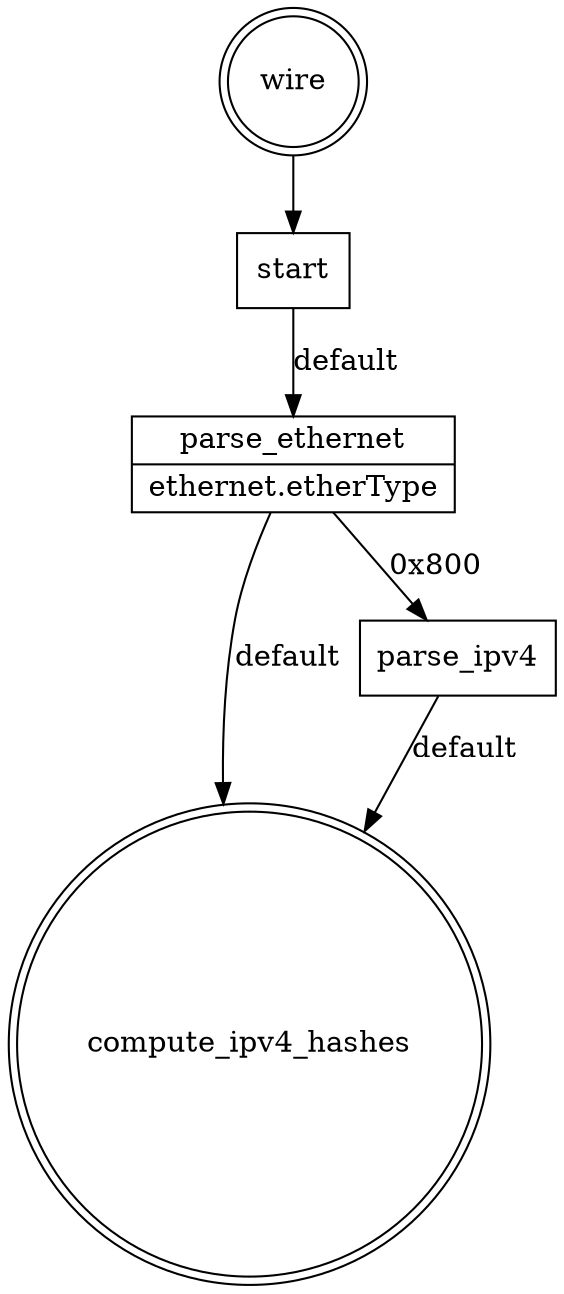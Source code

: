 digraph g {
   wire [shape=doublecircle];
   __table_compute_ipv4_hashes [label=compute_ipv4_hashes shape=doublecircle];
   wire -> start
   start [shape=record label="{start}"];
   start -> parse_ethernet [label="default"];
   parse_ethernet [shape=record label="{parse_ethernet | {ethernet.etherType}}"];
   parse_ethernet -> parse_ipv4 [label="0x800"];
   parse_ipv4 [shape=record label="{parse_ipv4}"];
   parse_ipv4 -> __table_compute_ipv4_hashes [label="default"];
   parse_ethernet -> __table_compute_ipv4_hashes [label="default"];
}
